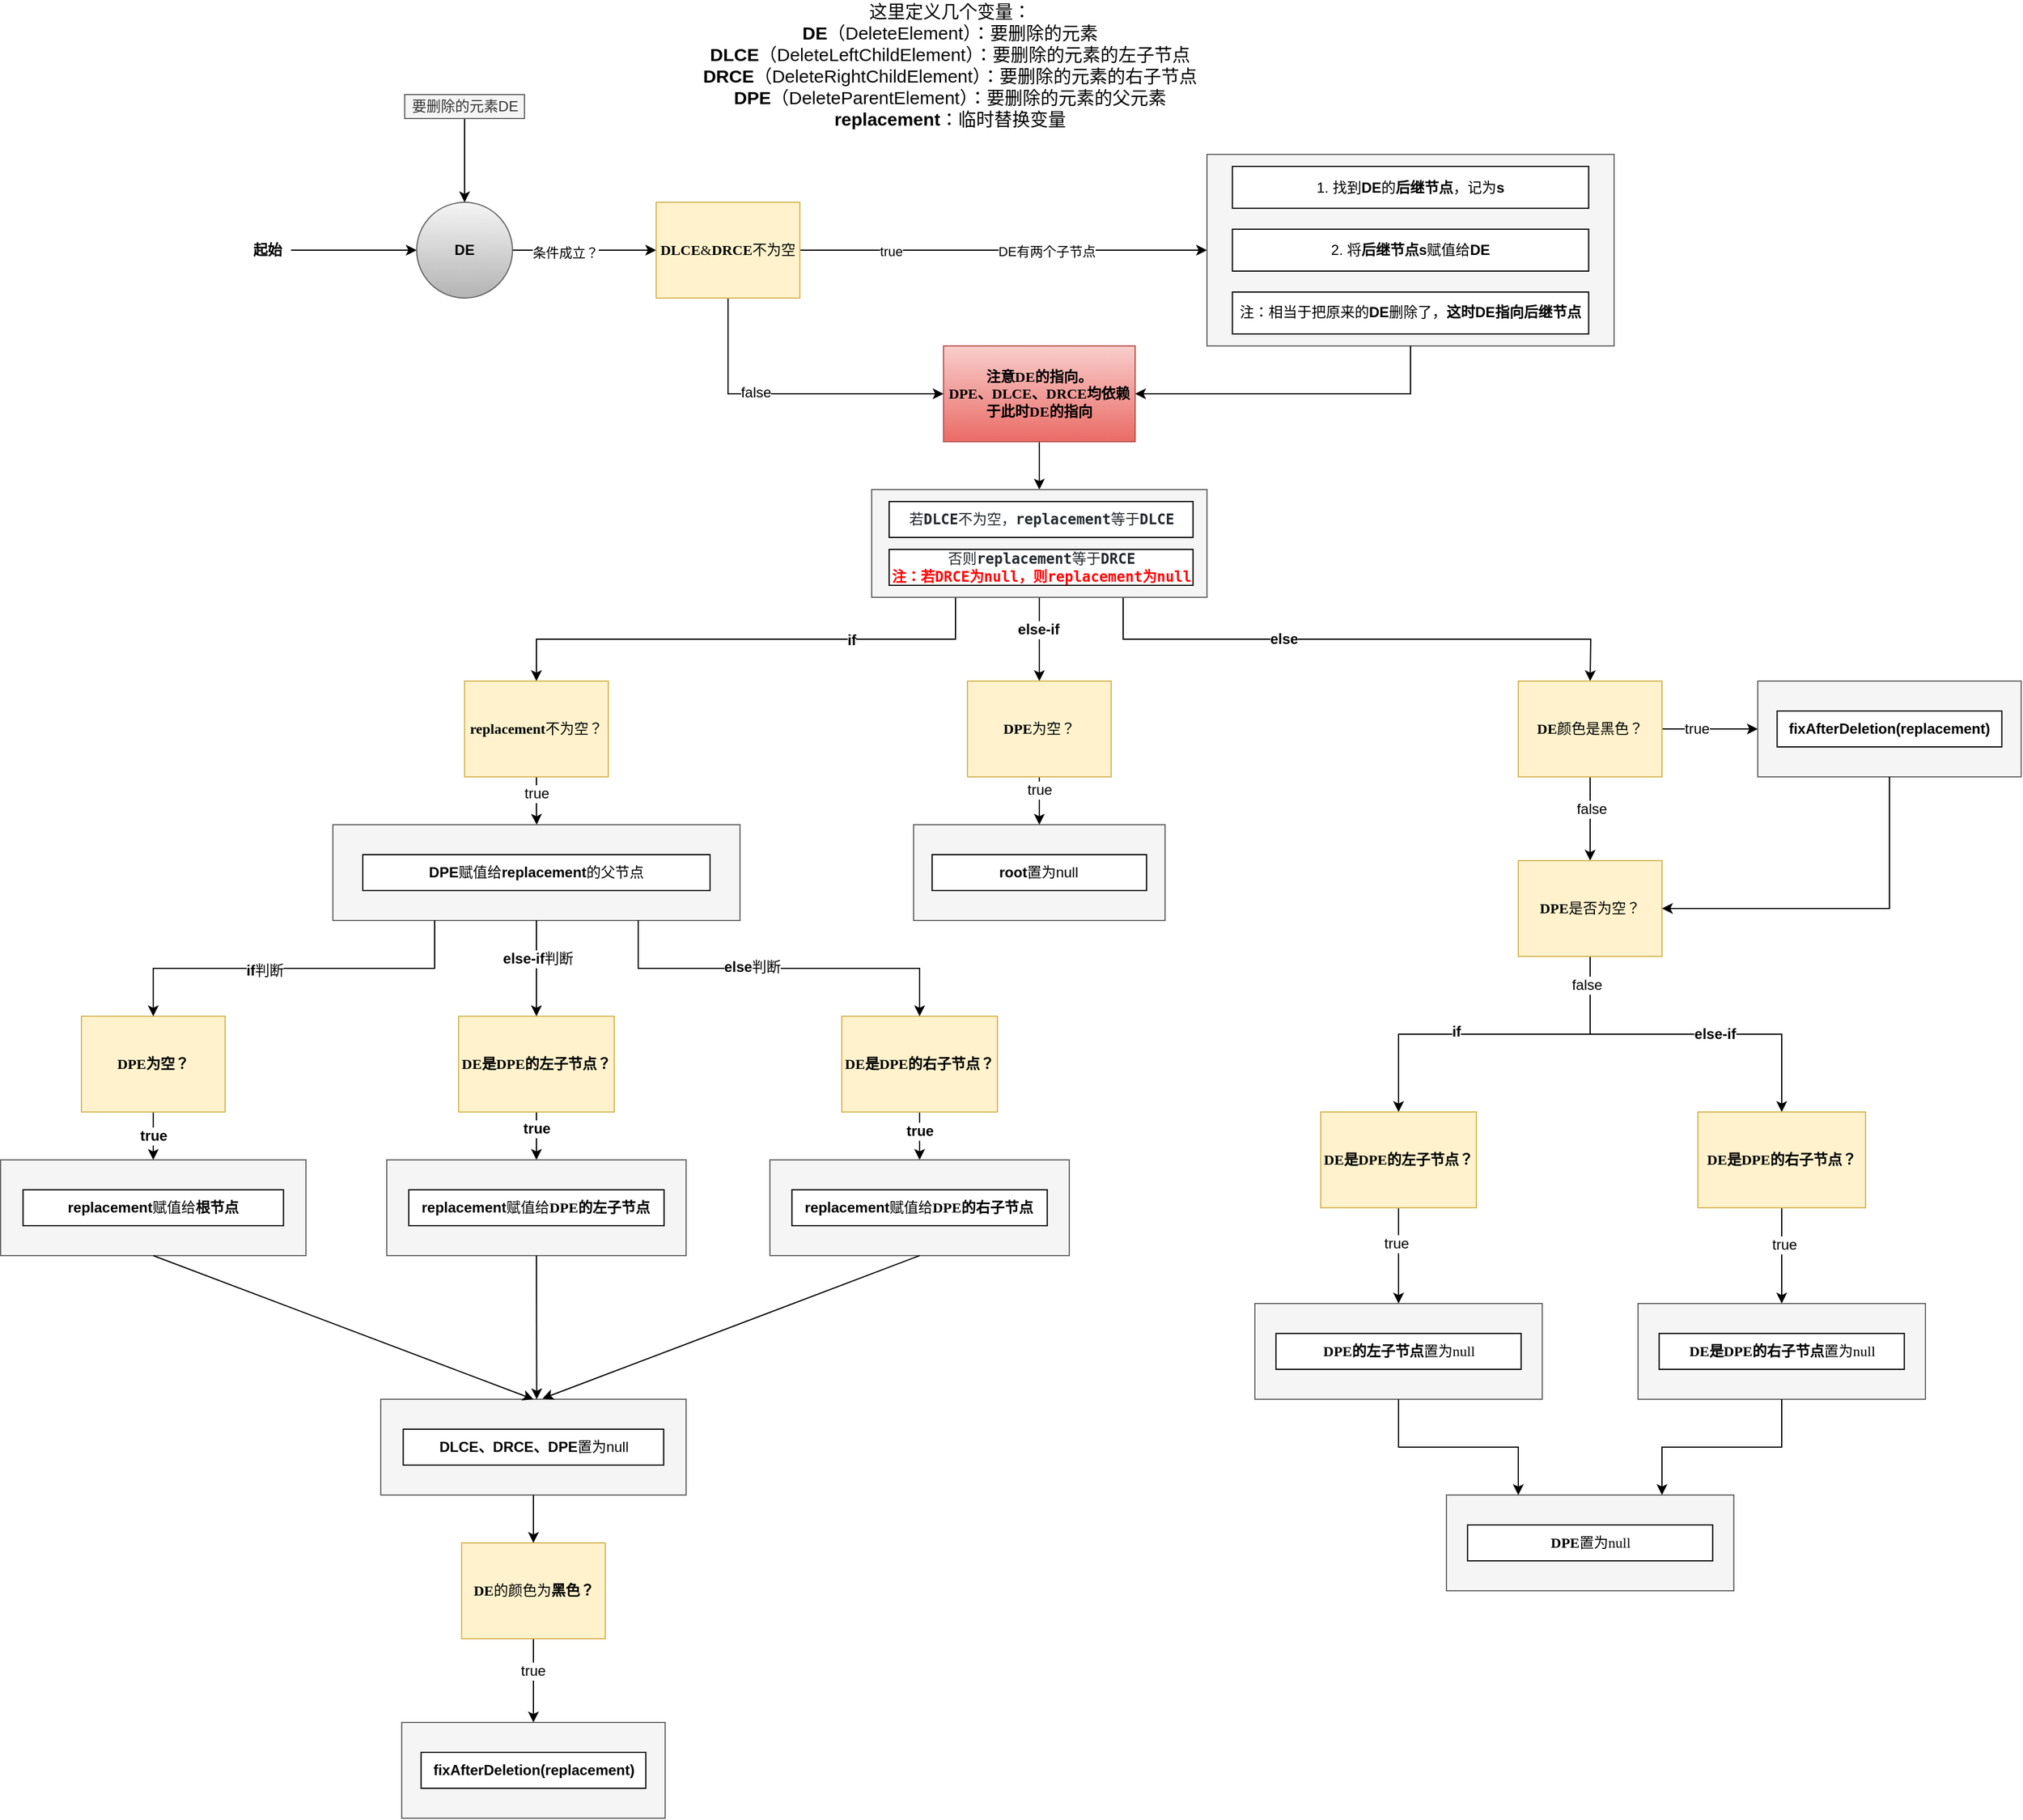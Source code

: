<mxfile version="14.9.0" type="github">
  <diagram id="dqTE0z3j5utBwTfhuuDI" name="第 1 页">
    <mxGraphModel dx="1317" dy="457" grid="1" gridSize="10" guides="1" tooltips="1" connect="1" arrows="1" fold="1" page="0" pageScale="1" pageWidth="827" pageHeight="1169" math="0" shadow="0">
      <root>
        <mxCell id="0" />
        <mxCell id="1" parent="0" />
        <mxCell id="QXMiSGdsMHIv6WNnIhJc-1" value="" style="edgeStyle=orthogonalEdgeStyle;rounded=0;orthogonalLoop=1;jettySize=auto;html=1;fontFamily=Times New Roman;" edge="1" parent="1" source="QXMiSGdsMHIv6WNnIhJc-2" target="QXMiSGdsMHIv6WNnIhJc-7">
          <mxGeometry relative="1" as="geometry" />
        </mxCell>
        <mxCell id="QXMiSGdsMHIv6WNnIhJc-2" value="要删除的元素DE" style="text;html=1;align=center;verticalAlign=middle;resizable=0;points=[];autosize=1;strokeColor=#666666;fillColor=#f5f5f5;fontColor=#333333;" vertex="1" parent="1">
          <mxGeometry x="150" y="230" width="100" height="20" as="geometry" />
        </mxCell>
        <mxCell id="QXMiSGdsMHIv6WNnIhJc-3" value="" style="edgeStyle=orthogonalEdgeStyle;rounded=0;orthogonalLoop=1;jettySize=auto;html=1;fontFamily=Times New Roman;" edge="1" parent="1" source="QXMiSGdsMHIv6WNnIhJc-4" target="QXMiSGdsMHIv6WNnIhJc-7">
          <mxGeometry relative="1" as="geometry" />
        </mxCell>
        <mxCell id="QXMiSGdsMHIv6WNnIhJc-4" value="&lt;font face=&quot;Tahoma&quot;&gt;起始&lt;/font&gt;" style="text;html=1;align=center;verticalAlign=middle;resizable=0;points=[];autosize=1;strokeColor=none;fontStyle=1;spacingTop=0;spacing=0;fontFamily=Times New Roman;" vertex="1" parent="1">
          <mxGeometry x="15" y="350" width="40" height="20" as="geometry" />
        </mxCell>
        <mxCell id="QXMiSGdsMHIv6WNnIhJc-5" value="" style="edgeStyle=orthogonalEdgeStyle;rounded=0;orthogonalLoop=1;jettySize=auto;html=1;fontFamily=Times New Roman;" edge="1" parent="1" source="QXMiSGdsMHIv6WNnIhJc-7">
          <mxGeometry relative="1" as="geometry">
            <mxPoint x="360" y="360" as="targetPoint" />
          </mxGeometry>
        </mxCell>
        <mxCell id="QXMiSGdsMHIv6WNnIhJc-6" value="条件成立？" style="edgeLabel;html=1;align=center;verticalAlign=middle;resizable=0;points=[];fontFamily=Times New Roman;" vertex="1" connectable="0" parent="QXMiSGdsMHIv6WNnIhJc-5">
          <mxGeometry x="-0.272" y="-2" relative="1" as="geometry">
            <mxPoint as="offset" />
          </mxGeometry>
        </mxCell>
        <mxCell id="QXMiSGdsMHIv6WNnIhJc-7" value="DE" style="ellipse;whiteSpace=wrap;html=1;aspect=fixed;fillColor=#f5f5f5;strokeColor=#666666;fontStyle=1;gradientColor=#b3b3b3;" vertex="1" parent="1">
          <mxGeometry x="160" y="320" width="80" height="80" as="geometry" />
        </mxCell>
        <mxCell id="QXMiSGdsMHIv6WNnIhJc-8" value="" style="edgeStyle=orthogonalEdgeStyle;rounded=0;orthogonalLoop=1;jettySize=auto;html=1;entryX=0;entryY=0.5;entryDx=0;entryDy=0;" edge="1" parent="1" source="QXMiSGdsMHIv6WNnIhJc-12">
          <mxGeometry relative="1" as="geometry">
            <mxPoint x="820" y="360.0" as="targetPoint" />
          </mxGeometry>
        </mxCell>
        <mxCell id="QXMiSGdsMHIv6WNnIhJc-9" value="true" style="edgeLabel;html=1;align=center;verticalAlign=middle;resizable=0;points=[];" vertex="1" connectable="0" parent="QXMiSGdsMHIv6WNnIhJc-8">
          <mxGeometry x="0.208" y="2" relative="1" as="geometry">
            <mxPoint x="-129" y="2" as="offset" />
          </mxGeometry>
        </mxCell>
        <mxCell id="QXMiSGdsMHIv6WNnIhJc-97" value="DE有两个子节点" style="edgeLabel;html=1;align=center;verticalAlign=middle;resizable=0;points=[];" vertex="1" connectable="0" parent="QXMiSGdsMHIv6WNnIhJc-8">
          <mxGeometry x="0.209" relative="1" as="geometry">
            <mxPoint as="offset" />
          </mxGeometry>
        </mxCell>
        <mxCell id="QXMiSGdsMHIv6WNnIhJc-251" style="edgeStyle=orthogonalEdgeStyle;rounded=0;orthogonalLoop=1;jettySize=auto;html=1;exitX=0.5;exitY=1;exitDx=0;exitDy=0;entryX=0;entryY=0.5;entryDx=0;entryDy=0;fontSize=12;" edge="1" parent="1" source="QXMiSGdsMHIv6WNnIhJc-12" target="QXMiSGdsMHIv6WNnIhJc-249">
          <mxGeometry relative="1" as="geometry" />
        </mxCell>
        <mxCell id="QXMiSGdsMHIv6WNnIhJc-255" value="false" style="edgeLabel;html=1;align=center;verticalAlign=middle;resizable=0;points=[];fontSize=12;" vertex="1" connectable="0" parent="QXMiSGdsMHIv6WNnIhJc-251">
          <mxGeometry x="-0.207" y="1" relative="1" as="geometry">
            <mxPoint as="offset" />
          </mxGeometry>
        </mxCell>
        <mxCell id="QXMiSGdsMHIv6WNnIhJc-12" value="&lt;b&gt;DLCE&lt;/b&gt;&amp;amp;&lt;b&gt;DRCE&lt;/b&gt;不为空" style="rounded=0;whiteSpace=wrap;html=1;fontFamily=Times New Roman;align=center;fillColor=#fff2cc;strokeColor=#d6b656;" vertex="1" parent="1">
          <mxGeometry x="360" y="320" width="120" height="80" as="geometry" />
        </mxCell>
        <mxCell id="QXMiSGdsMHIv6WNnIhJc-84" value="&lt;font style=&quot;font-size: 15px&quot;&gt;这里定义几个变量：&lt;br&gt;&lt;b&gt;DE&lt;/b&gt;（DeleteElement）：要删除的元素&lt;br&gt;&lt;b&gt;DLCE&lt;/b&gt;（DeleteLeftChildElement）：要删除的元素的左子节点&lt;br&gt;&lt;b&gt;DRCE&lt;/b&gt;（DeleteRightChildElement）：要删除的元素的右子节点&lt;br&gt;&lt;b&gt;DPE&lt;/b&gt;（DeleteParentElement）：要删除的元素的父元素&lt;br&gt;&lt;b&gt;replacement&lt;/b&gt;：临时替换变量&lt;/font&gt;" style="text;html=1;align=center;verticalAlign=middle;resizable=0;points=[];autosize=1;strokeColor=none;" vertex="1" parent="1">
          <mxGeometry x="385" y="160" width="440" height="90" as="geometry" />
        </mxCell>
        <mxCell id="QXMiSGdsMHIv6WNnIhJc-113" style="edgeStyle=orthogonalEdgeStyle;rounded=0;orthogonalLoop=1;jettySize=auto;html=1;exitX=0.25;exitY=1;exitDx=0;exitDy=0;entryX=0.5;entryY=0;entryDx=0;entryDy=0;fontSize=12;" edge="1" parent="1" source="QXMiSGdsMHIv6WNnIhJc-98" target="QXMiSGdsMHIv6WNnIhJc-105">
          <mxGeometry relative="1" as="geometry" />
        </mxCell>
        <mxCell id="QXMiSGdsMHIv6WNnIhJc-114" value="&lt;b&gt;if&lt;/b&gt;" style="edgeLabel;html=1;align=center;verticalAlign=middle;resizable=0;points=[];fontSize=12;" vertex="1" connectable="0" parent="QXMiSGdsMHIv6WNnIhJc-113">
          <mxGeometry x="-0.417" y="1" relative="1" as="geometry">
            <mxPoint as="offset" />
          </mxGeometry>
        </mxCell>
        <mxCell id="QXMiSGdsMHIv6WNnIhJc-116" style="edgeStyle=orthogonalEdgeStyle;rounded=0;orthogonalLoop=1;jettySize=auto;html=1;exitX=0.5;exitY=1;exitDx=0;exitDy=0;fontSize=12;entryX=0.5;entryY=0;entryDx=0;entryDy=0;" edge="1" parent="1" source="QXMiSGdsMHIv6WNnIhJc-98" target="QXMiSGdsMHIv6WNnIhJc-124">
          <mxGeometry relative="1" as="geometry">
            <mxPoint x="680" y="710" as="targetPoint" />
          </mxGeometry>
        </mxCell>
        <mxCell id="QXMiSGdsMHIv6WNnIhJc-117" value="&lt;b&gt;else-if&lt;/b&gt;" style="edgeLabel;html=1;align=center;verticalAlign=middle;resizable=0;points=[];fontSize=12;" vertex="1" connectable="0" parent="QXMiSGdsMHIv6WNnIhJc-116">
          <mxGeometry x="-0.247" y="-1" relative="1" as="geometry">
            <mxPoint as="offset" />
          </mxGeometry>
        </mxCell>
        <mxCell id="QXMiSGdsMHIv6WNnIhJc-118" style="edgeStyle=orthogonalEdgeStyle;rounded=0;orthogonalLoop=1;jettySize=auto;html=1;exitX=0.75;exitY=1;exitDx=0;exitDy=0;entryX=0.5;entryY=0;entryDx=0;entryDy=0;fontSize=12;" edge="1" parent="1" source="QXMiSGdsMHIv6WNnIhJc-98">
          <mxGeometry relative="1" as="geometry">
            <mxPoint x="1140" y="720" as="targetPoint" />
          </mxGeometry>
        </mxCell>
        <mxCell id="QXMiSGdsMHIv6WNnIhJc-119" value="&lt;b&gt;else&lt;/b&gt;" style="edgeLabel;html=1;align=center;verticalAlign=middle;resizable=0;points=[];fontSize=12;" vertex="1" connectable="0" parent="QXMiSGdsMHIv6WNnIhJc-118">
          <mxGeometry x="-0.269" relative="1" as="geometry">
            <mxPoint as="offset" />
          </mxGeometry>
        </mxCell>
        <mxCell id="QXMiSGdsMHIv6WNnIhJc-130" style="edgeStyle=orthogonalEdgeStyle;rounded=0;orthogonalLoop=1;jettySize=auto;html=1;exitX=0.5;exitY=1;exitDx=0;exitDy=0;fontSize=12;" edge="1" parent="1" source="QXMiSGdsMHIv6WNnIhJc-105">
          <mxGeometry relative="1" as="geometry">
            <mxPoint x="260.241" y="840" as="targetPoint" />
            <Array as="points">
              <mxPoint x="260" y="830" />
              <mxPoint x="260" y="830" />
            </Array>
          </mxGeometry>
        </mxCell>
        <mxCell id="QXMiSGdsMHIv6WNnIhJc-105" value="&lt;b&gt;replacement&lt;/b&gt;不为空？" style="rounded=0;whiteSpace=wrap;html=1;fontFamily=Times New Roman;align=center;fillColor=#fff2cc;strokeColor=#d6b656;fontStyle=0" vertex="1" parent="1">
          <mxGeometry x="200" y="720" width="120" height="80" as="geometry" />
        </mxCell>
        <mxCell id="QXMiSGdsMHIv6WNnIhJc-179" style="edgeStyle=none;rounded=0;orthogonalLoop=1;jettySize=auto;html=1;exitX=0.5;exitY=1;exitDx=0;exitDy=0;entryX=0.5;entryY=0;entryDx=0;entryDy=0;fontSize=12;" edge="1" parent="1" source="QXMiSGdsMHIv6WNnIhJc-124" target="QXMiSGdsMHIv6WNnIhJc-175">
          <mxGeometry relative="1" as="geometry" />
        </mxCell>
        <mxCell id="QXMiSGdsMHIv6WNnIhJc-247" value="true" style="edgeLabel;html=1;align=center;verticalAlign=middle;resizable=0;points=[];fontSize=12;" vertex="1" connectable="0" parent="QXMiSGdsMHIv6WNnIhJc-179">
          <mxGeometry x="-0.474" relative="1" as="geometry">
            <mxPoint as="offset" />
          </mxGeometry>
        </mxCell>
        <mxCell id="QXMiSGdsMHIv6WNnIhJc-124" value="&lt;b&gt;DPE&lt;/b&gt;为空？" style="rounded=0;whiteSpace=wrap;html=1;fontFamily=Times New Roman;align=center;fillColor=#fff2cc;strokeColor=#d6b656;fontStyle=0" vertex="1" parent="1">
          <mxGeometry x="620" y="720" width="120" height="80" as="geometry" />
        </mxCell>
        <mxCell id="QXMiSGdsMHIv6WNnIhJc-126" value="" style="group" vertex="1" connectable="0" parent="1">
          <mxGeometry x="820" y="280" width="340" height="160" as="geometry" />
        </mxCell>
        <mxCell id="QXMiSGdsMHIv6WNnIhJc-86" value="" style="rounded=0;whiteSpace=wrap;html=1;fillColor=#f5f5f5;strokeColor=#666666;fontColor=#333333;" vertex="1" parent="QXMiSGdsMHIv6WNnIhJc-126">
          <mxGeometry width="340" height="160" as="geometry" />
        </mxCell>
        <mxCell id="QXMiSGdsMHIv6WNnIhJc-90" value="1. 找到&lt;b&gt;DE&lt;/b&gt;的&lt;b&gt;后继节点&lt;/b&gt;，记为&lt;b&gt;s&lt;/b&gt;" style="rounded=0;whiteSpace=wrap;html=1;align=center;" vertex="1" parent="QXMiSGdsMHIv6WNnIhJc-126">
          <mxGeometry x="21.25" y="10.003" width="297.5" height="35" as="geometry" />
        </mxCell>
        <mxCell id="QXMiSGdsMHIv6WNnIhJc-92" value="2.&amp;nbsp;将&lt;b&gt;后继节点s&lt;/b&gt;赋值给&lt;b&gt;DE&lt;/b&gt;" style="rounded=0;whiteSpace=wrap;html=1;align=center;" vertex="1" parent="QXMiSGdsMHIv6WNnIhJc-126">
          <mxGeometry x="21.25" y="62.497" width="297.5" height="35" as="geometry" />
        </mxCell>
        <mxCell id="QXMiSGdsMHIv6WNnIhJc-95" value="注：相当于把原来的&lt;b&gt;DE&lt;/b&gt;删除了，&lt;b&gt;这时DE指向后继节点&lt;/b&gt;" style="rounded=0;whiteSpace=wrap;html=1;" vertex="1" parent="QXMiSGdsMHIv6WNnIhJc-126">
          <mxGeometry x="21.25" y="114.997" width="297.5" height="35" as="geometry" />
        </mxCell>
        <mxCell id="QXMiSGdsMHIv6WNnIhJc-127" value="" style="group" vertex="1" connectable="0" parent="1">
          <mxGeometry x="90" y="840" width="340" height="80" as="geometry" />
        </mxCell>
        <mxCell id="QXMiSGdsMHIv6WNnIhJc-123" value="" style="rounded=0;whiteSpace=wrap;html=1;fillColor=#f5f5f5;strokeColor=#666666;fontColor=#333333;" vertex="1" parent="QXMiSGdsMHIv6WNnIhJc-127">
          <mxGeometry width="340" height="80" as="geometry" />
        </mxCell>
        <mxCell id="QXMiSGdsMHIv6WNnIhJc-125" value="&lt;b&gt;DPE&lt;/b&gt;赋值给&lt;b&gt;replacement&lt;/b&gt;的父节点" style="rounded=0;whiteSpace=wrap;html=1;align=center;" vertex="1" parent="QXMiSGdsMHIv6WNnIhJc-127">
          <mxGeometry x="25" y="25" width="290" height="30" as="geometry" />
        </mxCell>
        <mxCell id="QXMiSGdsMHIv6WNnIhJc-154" style="edgeStyle=orthogonalEdgeStyle;rounded=0;orthogonalLoop=1;jettySize=auto;html=1;exitX=0.5;exitY=1;exitDx=0;exitDy=0;entryX=0.5;entryY=0;entryDx=0;entryDy=0;fontSize=12;" edge="1" parent="1" source="QXMiSGdsMHIv6WNnIhJc-131" target="QXMiSGdsMHIv6WNnIhJc-145">
          <mxGeometry relative="1" as="geometry" />
        </mxCell>
        <mxCell id="QXMiSGdsMHIv6WNnIhJc-131" value="&lt;b&gt;DPE为空？&lt;/b&gt;" style="rounded=0;whiteSpace=wrap;html=1;fontFamily=Times New Roman;align=center;fillColor=#fff2cc;strokeColor=#d6b656;fontStyle=0" vertex="1" parent="1">
          <mxGeometry x="-120" y="1000" width="120" height="80" as="geometry" />
        </mxCell>
        <mxCell id="QXMiSGdsMHIv6WNnIhJc-155" style="edgeStyle=orthogonalEdgeStyle;rounded=0;orthogonalLoop=1;jettySize=auto;html=1;exitX=0.5;exitY=1;exitDx=0;exitDy=0;entryX=0.5;entryY=0;entryDx=0;entryDy=0;fontSize=12;" edge="1" parent="1" source="QXMiSGdsMHIv6WNnIhJc-132" target="QXMiSGdsMHIv6WNnIhJc-148">
          <mxGeometry relative="1" as="geometry" />
        </mxCell>
        <mxCell id="QXMiSGdsMHIv6WNnIhJc-132" value="&lt;b&gt;DE是DPE的左子节点？&lt;/b&gt;" style="rounded=0;whiteSpace=wrap;html=1;fontFamily=Times New Roman;align=center;fillColor=#fff2cc;strokeColor=#d6b656;fontStyle=0" vertex="1" parent="1">
          <mxGeometry x="195" y="1000" width="130" height="80" as="geometry" />
        </mxCell>
        <mxCell id="QXMiSGdsMHIv6WNnIhJc-156" style="edgeStyle=orthogonalEdgeStyle;rounded=0;orthogonalLoop=1;jettySize=auto;html=1;exitX=0.5;exitY=1;exitDx=0;exitDy=0;entryX=0.5;entryY=0;entryDx=0;entryDy=0;fontSize=12;" edge="1" parent="1" source="QXMiSGdsMHIv6WNnIhJc-133" target="QXMiSGdsMHIv6WNnIhJc-151">
          <mxGeometry relative="1" as="geometry" />
        </mxCell>
        <mxCell id="QXMiSGdsMHIv6WNnIhJc-133" value="&lt;b&gt;DE是DPE的右子节点？&lt;/b&gt;" style="rounded=0;whiteSpace=wrap;html=1;fontFamily=Times New Roman;align=center;fillColor=#fff2cc;strokeColor=#d6b656;fontStyle=0" vertex="1" parent="1">
          <mxGeometry x="515" y="1000" width="130" height="80" as="geometry" />
        </mxCell>
        <mxCell id="QXMiSGdsMHIv6WNnIhJc-138" style="edgeStyle=orthogonalEdgeStyle;rounded=0;orthogonalLoop=1;jettySize=auto;html=1;exitX=0.25;exitY=1;exitDx=0;exitDy=0;fontSize=12;" edge="1" parent="1" source="QXMiSGdsMHIv6WNnIhJc-123" target="QXMiSGdsMHIv6WNnIhJc-131">
          <mxGeometry relative="1" as="geometry" />
        </mxCell>
        <mxCell id="QXMiSGdsMHIv6WNnIhJc-141" value="&lt;b&gt;if&lt;/b&gt;判断" style="edgeLabel;html=1;align=center;verticalAlign=middle;resizable=0;points=[];fontSize=12;" vertex="1" connectable="0" parent="QXMiSGdsMHIv6WNnIhJc-138">
          <mxGeometry x="0.159" y="2" relative="1" as="geometry">
            <mxPoint as="offset" />
          </mxGeometry>
        </mxCell>
        <mxCell id="QXMiSGdsMHIv6WNnIhJc-139" value="" style="edgeStyle=orthogonalEdgeStyle;rounded=0;orthogonalLoop=1;jettySize=auto;html=1;fontSize=12;" edge="1" parent="1" source="QXMiSGdsMHIv6WNnIhJc-123" target="QXMiSGdsMHIv6WNnIhJc-132">
          <mxGeometry relative="1" as="geometry" />
        </mxCell>
        <mxCell id="QXMiSGdsMHIv6WNnIhJc-142" value="&lt;b&gt;else-if&lt;/b&gt;判断" style="edgeLabel;html=1;align=center;verticalAlign=middle;resizable=0;points=[];fontSize=12;" vertex="1" connectable="0" parent="QXMiSGdsMHIv6WNnIhJc-139">
          <mxGeometry x="-0.216" y="1" relative="1" as="geometry">
            <mxPoint as="offset" />
          </mxGeometry>
        </mxCell>
        <mxCell id="QXMiSGdsMHIv6WNnIhJc-140" style="edgeStyle=orthogonalEdgeStyle;rounded=0;orthogonalLoop=1;jettySize=auto;html=1;exitX=0.75;exitY=1;exitDx=0;exitDy=0;entryX=0.5;entryY=0;entryDx=0;entryDy=0;fontSize=12;" edge="1" parent="1" source="QXMiSGdsMHIv6WNnIhJc-123" target="QXMiSGdsMHIv6WNnIhJc-133">
          <mxGeometry relative="1" as="geometry" />
        </mxCell>
        <mxCell id="QXMiSGdsMHIv6WNnIhJc-143" value="&lt;b&gt;else&lt;/b&gt;判断" style="edgeLabel;html=1;align=center;verticalAlign=middle;resizable=0;points=[];fontSize=12;" vertex="1" connectable="0" parent="QXMiSGdsMHIv6WNnIhJc-140">
          <mxGeometry x="-0.686" y="1" relative="1" as="geometry">
            <mxPoint x="85" as="offset" />
          </mxGeometry>
        </mxCell>
        <mxCell id="QXMiSGdsMHIv6WNnIhJc-144" value="" style="group" vertex="1" connectable="0" parent="1">
          <mxGeometry x="-187.5" y="1120" width="255" height="80" as="geometry" />
        </mxCell>
        <mxCell id="QXMiSGdsMHIv6WNnIhJc-145" value="" style="rounded=0;whiteSpace=wrap;html=1;fillColor=#f5f5f5;strokeColor=#666666;fontColor=#333333;" vertex="1" parent="QXMiSGdsMHIv6WNnIhJc-144">
          <mxGeometry width="255.0" height="80" as="geometry" />
        </mxCell>
        <mxCell id="QXMiSGdsMHIv6WNnIhJc-146" value="&lt;b&gt;replacement&lt;/b&gt;赋值给&lt;b&gt;根节点&lt;/b&gt;" style="rounded=0;whiteSpace=wrap;html=1;align=center;" vertex="1" parent="QXMiSGdsMHIv6WNnIhJc-144">
          <mxGeometry x="18.75" y="25" width="217.5" height="30" as="geometry" />
        </mxCell>
        <mxCell id="QXMiSGdsMHIv6WNnIhJc-147" value="" style="group" vertex="1" connectable="0" parent="1">
          <mxGeometry x="135" y="1120" width="250" height="80" as="geometry" />
        </mxCell>
        <mxCell id="QXMiSGdsMHIv6WNnIhJc-148" value="" style="rounded=0;whiteSpace=wrap;html=1;fillColor=#f5f5f5;strokeColor=#666666;fontColor=#333333;" vertex="1" parent="QXMiSGdsMHIv6WNnIhJc-147">
          <mxGeometry width="250.0" height="80" as="geometry" />
        </mxCell>
        <mxCell id="QXMiSGdsMHIv6WNnIhJc-149" value="&lt;b&gt;replacement&lt;/b&gt;赋值给&lt;b style=&quot;font-family: &amp;#34;times new roman&amp;#34;&quot;&gt;DPE的左子节点&lt;/b&gt;" style="rounded=0;whiteSpace=wrap;html=1;align=center;" vertex="1" parent="QXMiSGdsMHIv6WNnIhJc-147">
          <mxGeometry x="18.382" y="25" width="213.235" height="30" as="geometry" />
        </mxCell>
        <mxCell id="QXMiSGdsMHIv6WNnIhJc-150" value="" style="group" vertex="1" connectable="0" parent="1">
          <mxGeometry x="455" y="1120" width="250" height="80" as="geometry" />
        </mxCell>
        <mxCell id="QXMiSGdsMHIv6WNnIhJc-151" value="" style="rounded=0;whiteSpace=wrap;html=1;fillColor=#f5f5f5;strokeColor=#666666;fontColor=#333333;" vertex="1" parent="QXMiSGdsMHIv6WNnIhJc-150">
          <mxGeometry width="250.0" height="80" as="geometry" />
        </mxCell>
        <mxCell id="QXMiSGdsMHIv6WNnIhJc-152" value="&lt;b&gt;replacement&lt;/b&gt;赋值给&lt;b style=&quot;font-family: &amp;#34;times new roman&amp;#34;&quot;&gt;DPE的右子节点&lt;/b&gt;" style="rounded=0;whiteSpace=wrap;html=1;align=center;" vertex="1" parent="QXMiSGdsMHIv6WNnIhJc-150">
          <mxGeometry x="18.382" y="25" width="213.235" height="30" as="geometry" />
        </mxCell>
        <mxCell id="QXMiSGdsMHIv6WNnIhJc-157" value="" style="group" vertex="1" connectable="0" parent="1">
          <mxGeometry x="130" y="1320" width="255" height="80" as="geometry" />
        </mxCell>
        <mxCell id="QXMiSGdsMHIv6WNnIhJc-158" value="" style="rounded=0;whiteSpace=wrap;html=1;fillColor=#f5f5f5;strokeColor=#666666;fontColor=#333333;" vertex="1" parent="QXMiSGdsMHIv6WNnIhJc-157">
          <mxGeometry width="255.0" height="80" as="geometry" />
        </mxCell>
        <mxCell id="QXMiSGdsMHIv6WNnIhJc-159" value="&lt;b&gt;DLCE、DRCE、DPE&lt;/b&gt;置为null" style="rounded=0;whiteSpace=wrap;html=1;align=center;" vertex="1" parent="QXMiSGdsMHIv6WNnIhJc-157">
          <mxGeometry x="18.75" y="25" width="217.5" height="30" as="geometry" />
        </mxCell>
        <mxCell id="QXMiSGdsMHIv6WNnIhJc-160" style="rounded=0;orthogonalLoop=1;jettySize=auto;html=1;exitX=0.5;exitY=1;exitDx=0;exitDy=0;entryX=0.5;entryY=0;entryDx=0;entryDy=0;fontSize=12;" edge="1" parent="1" source="QXMiSGdsMHIv6WNnIhJc-145" target="QXMiSGdsMHIv6WNnIhJc-158">
          <mxGeometry relative="1" as="geometry" />
        </mxCell>
        <mxCell id="QXMiSGdsMHIv6WNnIhJc-161" style="edgeStyle=none;rounded=0;orthogonalLoop=1;jettySize=auto;html=1;exitX=0.5;exitY=1;exitDx=0;exitDy=0;fontSize=12;" edge="1" parent="1" source="QXMiSGdsMHIv6WNnIhJc-148">
          <mxGeometry relative="1" as="geometry">
            <mxPoint x="260.241" y="1320.0" as="targetPoint" />
          </mxGeometry>
        </mxCell>
        <mxCell id="QXMiSGdsMHIv6WNnIhJc-164" style="edgeStyle=none;rounded=0;orthogonalLoop=1;jettySize=auto;html=1;exitX=0.5;exitY=1;exitDx=0;exitDy=0;entryX=0.53;entryY=-0.008;entryDx=0;entryDy=0;entryPerimeter=0;fontSize=12;" edge="1" parent="1" source="QXMiSGdsMHIv6WNnIhJc-151" target="QXMiSGdsMHIv6WNnIhJc-158">
          <mxGeometry relative="1" as="geometry" />
        </mxCell>
        <mxCell id="QXMiSGdsMHIv6WNnIhJc-172" style="edgeStyle=none;rounded=0;orthogonalLoop=1;jettySize=auto;html=1;exitX=0.5;exitY=1;exitDx=0;exitDy=0;entryX=0.5;entryY=0;entryDx=0;entryDy=0;fontSize=12;" edge="1" parent="1" source="QXMiSGdsMHIv6WNnIhJc-165" target="QXMiSGdsMHIv6WNnIhJc-168">
          <mxGeometry relative="1" as="geometry" />
        </mxCell>
        <mxCell id="QXMiSGdsMHIv6WNnIhJc-173" value="true" style="edgeLabel;html=1;align=center;verticalAlign=middle;resizable=0;points=[];fontSize=12;" vertex="1" connectable="0" parent="QXMiSGdsMHIv6WNnIhJc-172">
          <mxGeometry x="-0.228" y="-1" relative="1" as="geometry">
            <mxPoint as="offset" />
          </mxGeometry>
        </mxCell>
        <mxCell id="QXMiSGdsMHIv6WNnIhJc-165" value="&lt;b&gt;DE&lt;/b&gt;的颜色为&lt;b&gt;黑色？&lt;/b&gt;" style="rounded=0;whiteSpace=wrap;html=1;fontFamily=Times New Roman;align=center;fillColor=#fff2cc;strokeColor=#d6b656;fontStyle=0" vertex="1" parent="1">
          <mxGeometry x="197.5" y="1440" width="120" height="80" as="geometry" />
        </mxCell>
        <mxCell id="QXMiSGdsMHIv6WNnIhJc-166" value="" style="edgeStyle=none;rounded=0;orthogonalLoop=1;jettySize=auto;html=1;fontSize=12;" edge="1" parent="1" source="QXMiSGdsMHIv6WNnIhJc-158" target="QXMiSGdsMHIv6WNnIhJc-165">
          <mxGeometry relative="1" as="geometry" />
        </mxCell>
        <mxCell id="QXMiSGdsMHIv6WNnIhJc-167" value="" style="group" vertex="1" connectable="0" parent="1">
          <mxGeometry x="147.5" y="1590" width="220" height="80" as="geometry" />
        </mxCell>
        <mxCell id="QXMiSGdsMHIv6WNnIhJc-168" value="" style="rounded=0;whiteSpace=wrap;html=1;fillColor=#f5f5f5;strokeColor=#666666;fontColor=#333333;" vertex="1" parent="QXMiSGdsMHIv6WNnIhJc-167">
          <mxGeometry width="220.0" height="80" as="geometry" />
        </mxCell>
        <mxCell id="QXMiSGdsMHIv6WNnIhJc-169" value="&lt;b&gt;fixAfterDeletion(replacement)&lt;/b&gt;" style="rounded=0;whiteSpace=wrap;html=1;align=center;" vertex="1" parent="QXMiSGdsMHIv6WNnIhJc-167">
          <mxGeometry x="16.176" y="25" width="187.647" height="30" as="geometry" />
        </mxCell>
        <mxCell id="QXMiSGdsMHIv6WNnIhJc-174" value="" style="group" vertex="1" connectable="0" parent="1">
          <mxGeometry x="575" y="840" width="210" height="80" as="geometry" />
        </mxCell>
        <mxCell id="QXMiSGdsMHIv6WNnIhJc-175" value="" style="rounded=0;whiteSpace=wrap;html=1;fillColor=#f5f5f5;strokeColor=#666666;fontColor=#333333;" vertex="1" parent="QXMiSGdsMHIv6WNnIhJc-174">
          <mxGeometry width="210" height="80" as="geometry" />
        </mxCell>
        <mxCell id="QXMiSGdsMHIv6WNnIhJc-176" value="&lt;b&gt;root&lt;/b&gt;置为null" style="rounded=0;whiteSpace=wrap;html=1;align=center;" vertex="1" parent="QXMiSGdsMHIv6WNnIhJc-174">
          <mxGeometry x="15.441" y="25" width="179.118" height="30" as="geometry" />
        </mxCell>
        <mxCell id="QXMiSGdsMHIv6WNnIhJc-192" style="edgeStyle=none;rounded=0;orthogonalLoop=1;jettySize=auto;html=1;exitX=1;exitY=0.5;exitDx=0;exitDy=0;entryX=0;entryY=0.5;entryDx=0;entryDy=0;fontSize=12;" edge="1" parent="1" source="QXMiSGdsMHIv6WNnIhJc-183" target="QXMiSGdsMHIv6WNnIhJc-189">
          <mxGeometry relative="1" as="geometry" />
        </mxCell>
        <mxCell id="QXMiSGdsMHIv6WNnIhJc-193" value="true" style="edgeLabel;html=1;align=center;verticalAlign=middle;resizable=0;points=[];fontSize=12;" vertex="1" connectable="0" parent="QXMiSGdsMHIv6WNnIhJc-192">
          <mxGeometry x="-0.274" relative="1" as="geometry">
            <mxPoint as="offset" />
          </mxGeometry>
        </mxCell>
        <mxCell id="QXMiSGdsMHIv6WNnIhJc-195" style="edgeStyle=none;rounded=0;orthogonalLoop=1;jettySize=auto;html=1;entryX=0.5;entryY=0;entryDx=0;entryDy=0;fontSize=12;" edge="1" parent="1" source="QXMiSGdsMHIv6WNnIhJc-183" target="QXMiSGdsMHIv6WNnIhJc-194">
          <mxGeometry relative="1" as="geometry" />
        </mxCell>
        <mxCell id="QXMiSGdsMHIv6WNnIhJc-196" value="false" style="edgeLabel;html=1;align=center;verticalAlign=middle;resizable=0;points=[];fontSize=12;" vertex="1" connectable="0" parent="QXMiSGdsMHIv6WNnIhJc-195">
          <mxGeometry x="-0.249" y="1" relative="1" as="geometry">
            <mxPoint as="offset" />
          </mxGeometry>
        </mxCell>
        <mxCell id="QXMiSGdsMHIv6WNnIhJc-183" value="&lt;b&gt;DE&lt;/b&gt;颜色是黑色？" style="rounded=0;whiteSpace=wrap;html=1;fontFamily=Times New Roman;align=center;fillColor=#fff2cc;strokeColor=#d6b656;fontStyle=0" vertex="1" parent="1">
          <mxGeometry x="1080" y="720" width="120" height="80" as="geometry" />
        </mxCell>
        <mxCell id="QXMiSGdsMHIv6WNnIhJc-188" value="" style="group" vertex="1" connectable="0" parent="1">
          <mxGeometry x="1280" y="720" width="220" height="80" as="geometry" />
        </mxCell>
        <mxCell id="QXMiSGdsMHIv6WNnIhJc-189" value="" style="rounded=0;whiteSpace=wrap;html=1;fillColor=#f5f5f5;strokeColor=#666666;fontColor=#333333;" vertex="1" parent="QXMiSGdsMHIv6WNnIhJc-188">
          <mxGeometry width="220.0" height="80" as="geometry" />
        </mxCell>
        <mxCell id="QXMiSGdsMHIv6WNnIhJc-190" value="&lt;b&gt;fixAfterDeletion(replacement)&lt;/b&gt;" style="rounded=0;whiteSpace=wrap;html=1;align=center;" vertex="1" parent="QXMiSGdsMHIv6WNnIhJc-188">
          <mxGeometry x="16.176" y="25" width="187.647" height="30" as="geometry" />
        </mxCell>
        <mxCell id="QXMiSGdsMHIv6WNnIhJc-232" style="edgeStyle=orthogonalEdgeStyle;rounded=0;orthogonalLoop=1;jettySize=auto;html=1;exitX=0.5;exitY=1;exitDx=0;exitDy=0;entryX=0.5;entryY=0;entryDx=0;entryDy=0;fontSize=12;" edge="1" parent="1" source="QXMiSGdsMHIv6WNnIhJc-194" target="QXMiSGdsMHIv6WNnIhJc-235">
          <mxGeometry relative="1" as="geometry">
            <mxPoint x="980" y="1000" as="targetPoint" />
          </mxGeometry>
        </mxCell>
        <mxCell id="QXMiSGdsMHIv6WNnIhJc-240" value="&lt;b&gt;if&lt;/b&gt;" style="edgeLabel;html=1;align=center;verticalAlign=middle;resizable=0;points=[];fontSize=12;" vertex="1" connectable="0" parent="QXMiSGdsMHIv6WNnIhJc-232">
          <mxGeometry x="0.219" y="-2" relative="1" as="geometry">
            <mxPoint as="offset" />
          </mxGeometry>
        </mxCell>
        <mxCell id="QXMiSGdsMHIv6WNnIhJc-233" style="edgeStyle=orthogonalEdgeStyle;rounded=0;orthogonalLoop=1;jettySize=auto;html=1;exitX=0.5;exitY=1;exitDx=0;exitDy=0;entryX=0.5;entryY=0;entryDx=0;entryDy=0;fontSize=12;" edge="1" parent="1" source="QXMiSGdsMHIv6WNnIhJc-194" target="QXMiSGdsMHIv6WNnIhJc-234">
          <mxGeometry relative="1" as="geometry">
            <mxPoint x="1300" y="1000" as="targetPoint" />
          </mxGeometry>
        </mxCell>
        <mxCell id="QXMiSGdsMHIv6WNnIhJc-239" value="false" style="edgeLabel;html=1;align=center;verticalAlign=middle;resizable=0;points=[];fontSize=12;" vertex="1" connectable="0" parent="QXMiSGdsMHIv6WNnIhJc-233">
          <mxGeometry x="-0.839" y="-3" relative="1" as="geometry">
            <mxPoint as="offset" />
          </mxGeometry>
        </mxCell>
        <mxCell id="QXMiSGdsMHIv6WNnIhJc-241" value="&lt;b&gt;else-if&lt;/b&gt;" style="edgeLabel;html=1;align=center;verticalAlign=middle;resizable=0;points=[];fontSize=12;" vertex="1" connectable="0" parent="QXMiSGdsMHIv6WNnIhJc-233">
          <mxGeometry x="0.167" relative="1" as="geometry">
            <mxPoint as="offset" />
          </mxGeometry>
        </mxCell>
        <mxCell id="QXMiSGdsMHIv6WNnIhJc-194" value="&lt;b&gt;DPE&lt;/b&gt;是否为空？" style="rounded=0;whiteSpace=wrap;html=1;fontFamily=Times New Roman;align=center;fillColor=#fff2cc;strokeColor=#d6b656;fontStyle=0" vertex="1" parent="1">
          <mxGeometry x="1080" y="870" width="120" height="80" as="geometry" />
        </mxCell>
        <mxCell id="QXMiSGdsMHIv6WNnIhJc-198" style="edgeStyle=orthogonalEdgeStyle;rounded=0;orthogonalLoop=1;jettySize=auto;html=1;exitX=0.5;exitY=1;exitDx=0;exitDy=0;entryX=1;entryY=0.5;entryDx=0;entryDy=0;fontSize=12;" edge="1" parent="1" source="QXMiSGdsMHIv6WNnIhJc-189" target="QXMiSGdsMHIv6WNnIhJc-194">
          <mxGeometry relative="1" as="geometry" />
        </mxCell>
        <mxCell id="QXMiSGdsMHIv6WNnIhJc-219" value="" style="group" vertex="1" connectable="0" parent="1">
          <mxGeometry x="1020" y="1400" width="240" height="80" as="geometry" />
        </mxCell>
        <mxCell id="QXMiSGdsMHIv6WNnIhJc-220" value="" style="rounded=0;whiteSpace=wrap;html=1;fillColor=#f5f5f5;strokeColor=#666666;fontColor=#333333;" vertex="1" parent="QXMiSGdsMHIv6WNnIhJc-219">
          <mxGeometry width="240.0" height="80" as="geometry" />
        </mxCell>
        <mxCell id="QXMiSGdsMHIv6WNnIhJc-221" value="&lt;font face=&quot;times new roman&quot;&gt;&lt;b&gt;DPE&lt;/b&gt;置为null&lt;/font&gt;" style="rounded=0;whiteSpace=wrap;html=1;align=center;" vertex="1" parent="QXMiSGdsMHIv6WNnIhJc-219">
          <mxGeometry x="17.647" y="25" width="204.706" height="30" as="geometry" />
        </mxCell>
        <mxCell id="QXMiSGdsMHIv6WNnIhJc-225" value="" style="group" vertex="1" connectable="0" parent="1">
          <mxGeometry x="860" y="1240" width="240" height="80" as="geometry" />
        </mxCell>
        <mxCell id="QXMiSGdsMHIv6WNnIhJc-226" value="" style="rounded=0;whiteSpace=wrap;html=1;fillColor=#f5f5f5;strokeColor=#666666;fontColor=#333333;" vertex="1" parent="QXMiSGdsMHIv6WNnIhJc-225">
          <mxGeometry width="240.0" height="80" as="geometry" />
        </mxCell>
        <mxCell id="QXMiSGdsMHIv6WNnIhJc-227" value="&lt;b style=&quot;font-family: &amp;#34;times new roman&amp;#34;&quot;&gt;DPE的左子节点&lt;/b&gt;&lt;span style=&quot;font-family: &amp;#34;times new roman&amp;#34;&quot;&gt;置为null&lt;/span&gt;" style="rounded=0;whiteSpace=wrap;html=1;align=center;" vertex="1" parent="QXMiSGdsMHIv6WNnIhJc-225">
          <mxGeometry x="17.647" y="25" width="204.706" height="30" as="geometry" />
        </mxCell>
        <mxCell id="QXMiSGdsMHIv6WNnIhJc-228" value="" style="group" vertex="1" connectable="0" parent="1">
          <mxGeometry x="1180" y="1240" width="240" height="80" as="geometry" />
        </mxCell>
        <mxCell id="QXMiSGdsMHIv6WNnIhJc-229" value="" style="rounded=0;whiteSpace=wrap;html=1;fillColor=#f5f5f5;strokeColor=#666666;fontColor=#333333;" vertex="1" parent="QXMiSGdsMHIv6WNnIhJc-228">
          <mxGeometry width="240.0" height="80" as="geometry" />
        </mxCell>
        <mxCell id="QXMiSGdsMHIv6WNnIhJc-230" value="&lt;b style=&quot;font-family: &amp;#34;times new roman&amp;#34;&quot;&gt;DE是DPE的右子节点&lt;/b&gt;&lt;span style=&quot;font-family: &amp;#34;times new roman&amp;#34;&quot;&gt;置为null&lt;/span&gt;" style="rounded=0;whiteSpace=wrap;html=1;align=center;" vertex="1" parent="QXMiSGdsMHIv6WNnIhJc-228">
          <mxGeometry x="17.647" y="25" width="204.706" height="30" as="geometry" />
        </mxCell>
        <mxCell id="QXMiSGdsMHIv6WNnIhJc-238" style="edgeStyle=orthogonalEdgeStyle;rounded=0;orthogonalLoop=1;jettySize=auto;html=1;exitX=0.5;exitY=1;exitDx=0;exitDy=0;entryX=0.5;entryY=0;entryDx=0;entryDy=0;fontSize=12;" edge="1" parent="1" source="QXMiSGdsMHIv6WNnIhJc-234" target="QXMiSGdsMHIv6WNnIhJc-229">
          <mxGeometry relative="1" as="geometry" />
        </mxCell>
        <mxCell id="QXMiSGdsMHIv6WNnIhJc-243" value="true" style="edgeLabel;html=1;align=center;verticalAlign=middle;resizable=0;points=[];fontSize=12;" vertex="1" connectable="0" parent="QXMiSGdsMHIv6WNnIhJc-238">
          <mxGeometry x="-0.226" y="2" relative="1" as="geometry">
            <mxPoint as="offset" />
          </mxGeometry>
        </mxCell>
        <mxCell id="QXMiSGdsMHIv6WNnIhJc-234" value="&lt;b&gt;DE是DPE的右子节点？&lt;/b&gt;" style="rounded=0;whiteSpace=wrap;html=1;fontFamily=Times New Roman;align=center;fillColor=#fff2cc;strokeColor=#d6b656;fontStyle=0" vertex="1" parent="1">
          <mxGeometry x="1230" y="1080" width="140" height="80" as="geometry" />
        </mxCell>
        <mxCell id="QXMiSGdsMHIv6WNnIhJc-237" style="edgeStyle=orthogonalEdgeStyle;rounded=0;orthogonalLoop=1;jettySize=auto;html=1;exitX=0.5;exitY=1;exitDx=0;exitDy=0;entryX=0.5;entryY=0;entryDx=0;entryDy=0;fontSize=12;" edge="1" parent="1" source="QXMiSGdsMHIv6WNnIhJc-235" target="QXMiSGdsMHIv6WNnIhJc-226">
          <mxGeometry relative="1" as="geometry" />
        </mxCell>
        <mxCell id="QXMiSGdsMHIv6WNnIhJc-242" value="true" style="edgeLabel;html=1;align=center;verticalAlign=middle;resizable=0;points=[];fontSize=12;" vertex="1" connectable="0" parent="QXMiSGdsMHIv6WNnIhJc-237">
          <mxGeometry x="-0.246" y="-2" relative="1" as="geometry">
            <mxPoint as="offset" />
          </mxGeometry>
        </mxCell>
        <mxCell id="QXMiSGdsMHIv6WNnIhJc-235" value="&lt;b&gt;DE是DPE的左子节点？&lt;/b&gt;" style="rounded=0;whiteSpace=wrap;html=1;fontFamily=Times New Roman;align=center;fillColor=#fff2cc;strokeColor=#d6b656;fontStyle=0" vertex="1" parent="1">
          <mxGeometry x="915" y="1080" width="130" height="80" as="geometry" />
        </mxCell>
        <mxCell id="QXMiSGdsMHIv6WNnIhJc-244" style="edgeStyle=orthogonalEdgeStyle;rounded=0;orthogonalLoop=1;jettySize=auto;html=1;exitX=0.5;exitY=1;exitDx=0;exitDy=0;entryX=0.25;entryY=0;entryDx=0;entryDy=0;fontSize=12;" edge="1" parent="1" source="QXMiSGdsMHIv6WNnIhJc-226" target="QXMiSGdsMHIv6WNnIhJc-220">
          <mxGeometry relative="1" as="geometry" />
        </mxCell>
        <mxCell id="QXMiSGdsMHIv6WNnIhJc-245" style="edgeStyle=orthogonalEdgeStyle;rounded=0;orthogonalLoop=1;jettySize=auto;html=1;exitX=0.5;exitY=1;exitDx=0;exitDy=0;entryX=0.75;entryY=0;entryDx=0;entryDy=0;fontSize=12;" edge="1" parent="1" source="QXMiSGdsMHIv6WNnIhJc-229" target="QXMiSGdsMHIv6WNnIhJc-220">
          <mxGeometry relative="1" as="geometry" />
        </mxCell>
        <mxCell id="QXMiSGdsMHIv6WNnIhJc-248" value="true" style="edgeLabel;html=1;align=center;verticalAlign=middle;resizable=0;points=[];fontSize=12;" vertex="1" connectable="0" parent="1">
          <mxGeometry x="260.0" y="814.005" as="geometry" />
        </mxCell>
        <mxCell id="QXMiSGdsMHIv6WNnIhJc-254" style="edgeStyle=orthogonalEdgeStyle;rounded=0;orthogonalLoop=1;jettySize=auto;html=1;exitX=0.5;exitY=1;exitDx=0;exitDy=0;entryX=0.5;entryY=0;entryDx=0;entryDy=0;fontSize=12;" edge="1" parent="1" source="QXMiSGdsMHIv6WNnIhJc-249" target="QXMiSGdsMHIv6WNnIhJc-98">
          <mxGeometry relative="1" as="geometry" />
        </mxCell>
        <mxCell id="QXMiSGdsMHIv6WNnIhJc-249" value="&lt;b&gt;注意DE的指向。&lt;br&gt;DPE、DLCE、DRCE均依赖于此时DE的指向&lt;br&gt;&lt;/b&gt;" style="rounded=0;whiteSpace=wrap;html=1;fontFamily=Times New Roman;align=center;fillColor=#f8cecc;strokeColor=#b85450;gradientColor=#ea6b66;" vertex="1" parent="1">
          <mxGeometry x="600" y="440" width="160" height="80" as="geometry" />
        </mxCell>
        <mxCell id="QXMiSGdsMHIv6WNnIhJc-250" style="edgeStyle=orthogonalEdgeStyle;rounded=0;orthogonalLoop=1;jettySize=auto;html=1;exitX=0.5;exitY=1;exitDx=0;exitDy=0;entryX=1;entryY=0.5;entryDx=0;entryDy=0;fontSize=12;" edge="1" parent="1" source="QXMiSGdsMHIv6WNnIhJc-86" target="QXMiSGdsMHIv6WNnIhJc-249">
          <mxGeometry relative="1" as="geometry" />
        </mxCell>
        <mxCell id="QXMiSGdsMHIv6WNnIhJc-256" value="" style="group" vertex="1" connectable="0" parent="1">
          <mxGeometry x="540" y="560" width="280" height="90" as="geometry" />
        </mxCell>
        <mxCell id="QXMiSGdsMHIv6WNnIhJc-98" value="&lt;pre style=&quot;color: rgb(36 , 41 , 46) ; font-family: &amp;#34;jetbrains mono&amp;#34; , monospace ; font-size: 12px&quot;&gt;&lt;br&gt;&lt;/pre&gt;" style="rounded=0;whiteSpace=wrap;html=1;fillColor=#f5f5f5;strokeColor=#666666;fontColor=#333333;fontSize=12;" vertex="1" parent="QXMiSGdsMHIv6WNnIhJc-256">
          <mxGeometry width="280" height="90" as="geometry" />
        </mxCell>
        <mxCell id="QXMiSGdsMHIv6WNnIhJc-106" value="&lt;pre style=&quot;color: rgb(36 , 41 , 46) ; font-family: &amp;#34;jetbrains mono&amp;#34; , monospace&quot;&gt;若&lt;b&gt;DLCE&lt;/b&gt;不为空，&lt;b&gt;replacement&lt;/b&gt;等于&lt;b&gt;DLCE&lt;/b&gt;&lt;/pre&gt;" style="rounded=0;whiteSpace=wrap;html=1;align=center;" vertex="1" parent="QXMiSGdsMHIv6WNnIhJc-256">
          <mxGeometry x="14.583" y="10" width="253.75" height="30" as="geometry" />
        </mxCell>
        <mxCell id="QXMiSGdsMHIv6WNnIhJc-108" value="&lt;pre style=&quot;font-family: &amp;#34;jetbrains mono&amp;#34; , monospace&quot;&gt;&lt;span style=&quot;color: rgb(36 , 41 , 46) ; white-space: normal&quot;&gt;否则&lt;b&gt;replacement&lt;/b&gt;等于&lt;b&gt;DRCE&lt;br&gt;&lt;/b&gt;&lt;/span&gt;&lt;b&gt;&lt;font color=&quot;#ff0000&quot;&gt;注：若DRCE为null，则replacement为null&lt;/font&gt;&lt;/b&gt;&lt;/pre&gt;" style="rounded=0;whiteSpace=wrap;html=1;align=center;" vertex="1" parent="QXMiSGdsMHIv6WNnIhJc-256">
          <mxGeometry x="14.583" y="50" width="253.75" height="30" as="geometry" />
        </mxCell>
        <mxCell id="QXMiSGdsMHIv6WNnIhJc-257" value="&lt;b&gt;true&lt;/b&gt;" style="edgeLabel;html=1;align=center;verticalAlign=middle;resizable=0;points=[];fontSize=12;" vertex="1" connectable="0" parent="1">
          <mxGeometry x="-60.004" y="1100.004" as="geometry" />
        </mxCell>
        <mxCell id="QXMiSGdsMHIv6WNnIhJc-258" value="&lt;b&gt;true&lt;/b&gt;" style="edgeLabel;html=1;align=center;verticalAlign=middle;resizable=0;points=[];fontSize=12;" vertex="1" connectable="0" parent="1">
          <mxGeometry x="259.996" y="1094.004" as="geometry" />
        </mxCell>
        <mxCell id="QXMiSGdsMHIv6WNnIhJc-259" value="&lt;b&gt;true&lt;/b&gt;" style="edgeLabel;html=1;align=center;verticalAlign=middle;resizable=0;points=[];fontSize=12;" vertex="1" connectable="0" parent="1">
          <mxGeometry x="582.996" y="1094.004" as="geometry">
            <mxPoint x="-3" y="2" as="offset" />
          </mxGeometry>
        </mxCell>
      </root>
    </mxGraphModel>
  </diagram>
</mxfile>
